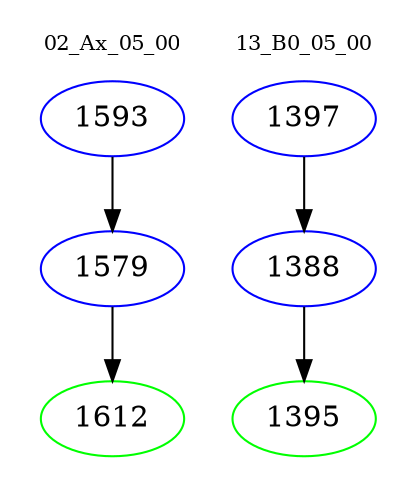 digraph{
subgraph cluster_0 {
color = white
label = "02_Ax_05_00";
fontsize=10;
T0_1593 [label="1593", color="blue"]
T0_1593 -> T0_1579 [color="black"]
T0_1579 [label="1579", color="blue"]
T0_1579 -> T0_1612 [color="black"]
T0_1612 [label="1612", color="green"]
}
subgraph cluster_1 {
color = white
label = "13_B0_05_00";
fontsize=10;
T1_1397 [label="1397", color="blue"]
T1_1397 -> T1_1388 [color="black"]
T1_1388 [label="1388", color="blue"]
T1_1388 -> T1_1395 [color="black"]
T1_1395 [label="1395", color="green"]
}
}

